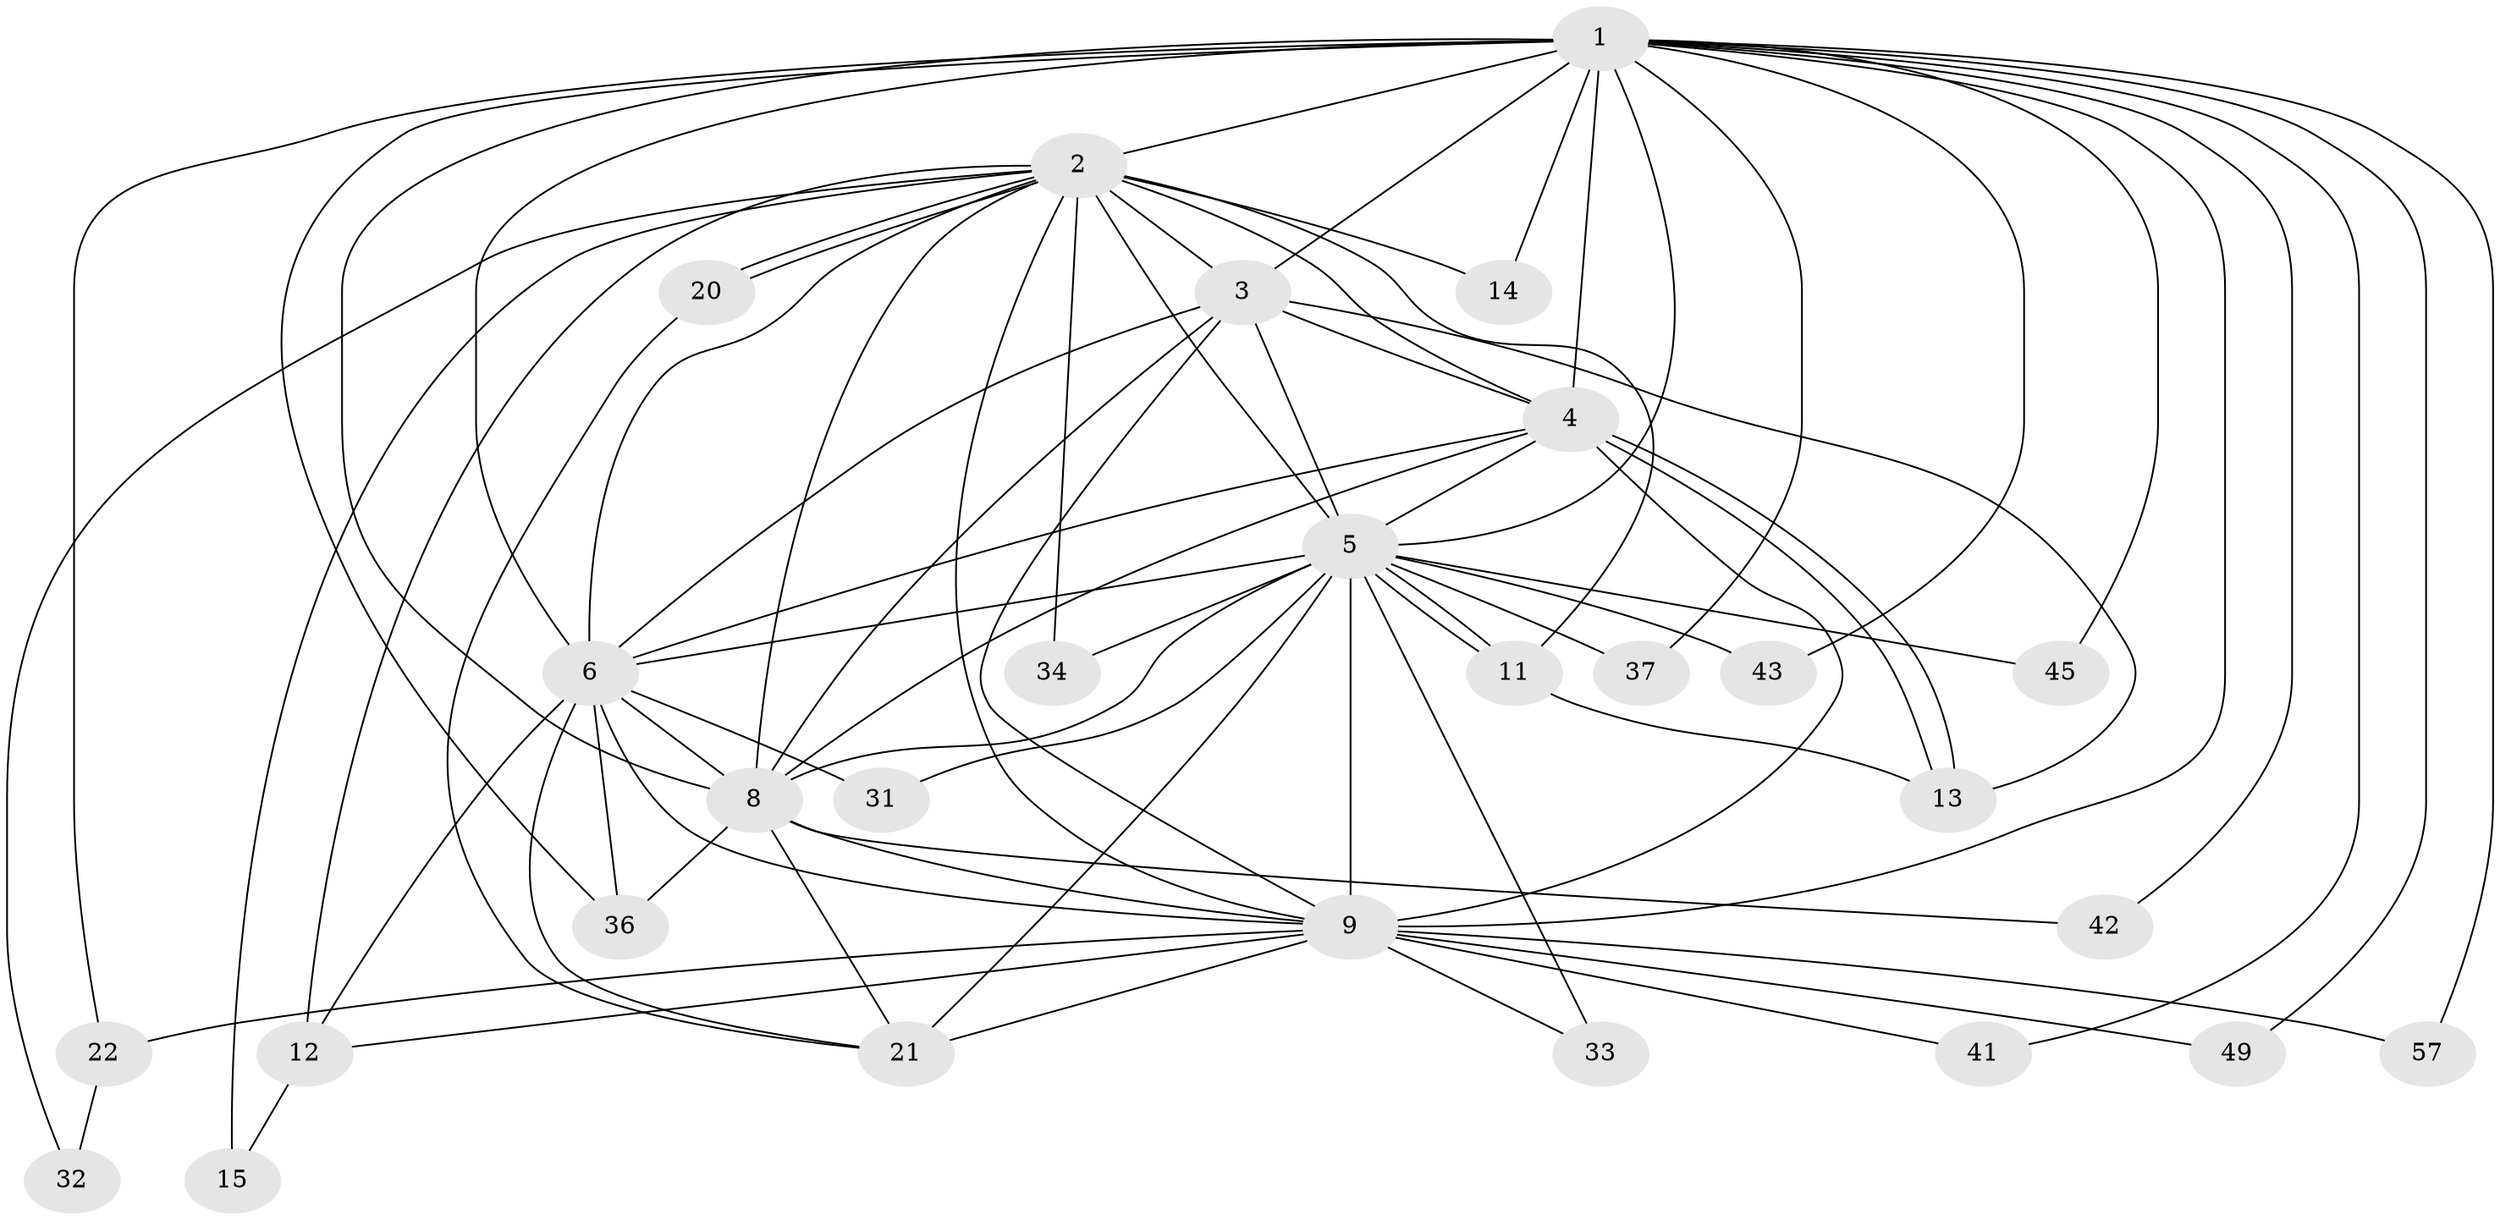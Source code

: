 // original degree distribution, {16: 0.03508771929824561, 20: 0.017543859649122806, 11: 0.017543859649122806, 13: 0.05263157894736842, 19: 0.03508771929824561, 15: 0.017543859649122806, 4: 0.07017543859649122, 5: 0.03508771929824561, 2: 0.5087719298245614, 3: 0.19298245614035087, 6: 0.017543859649122806}
// Generated by graph-tools (version 1.1) at 2025/13/03/09/25 04:13:55]
// undirected, 28 vertices, 76 edges
graph export_dot {
graph [start="1"]
  node [color=gray90,style=filled];
  1 [super="+7"];
  2 [super="+30+23"];
  3 [super="+35"];
  4 [super="+48"];
  5 [super="+25+50+44+27+19+18"];
  6 [super="+24"];
  8 [super="+51"];
  9 [super="+10+26"];
  11 [super="+28+39"];
  12 [super="+17"];
  13 [super="+16+46"];
  14;
  15;
  20;
  21 [super="+55+38"];
  22 [super="+29"];
  31;
  32;
  33;
  34 [super="+53"];
  36 [super="+52+40"];
  37;
  41;
  42;
  43;
  45;
  49;
  57;
  1 -- 2 [weight=3];
  1 -- 3 [weight=2];
  1 -- 4 [weight=3];
  1 -- 5 [weight=2];
  1 -- 6 [weight=3];
  1 -- 8 [weight=2];
  1 -- 9 [weight=4];
  1 -- 14;
  1 -- 42;
  1 -- 45;
  1 -- 57;
  1 -- 22;
  1 -- 37;
  1 -- 41;
  1 -- 43;
  1 -- 49;
  1 -- 36 [weight=2];
  2 -- 3 [weight=2];
  2 -- 4;
  2 -- 5;
  2 -- 6 [weight=2];
  2 -- 8;
  2 -- 9 [weight=2];
  2 -- 12;
  2 -- 14;
  2 -- 15;
  2 -- 20;
  2 -- 20;
  2 -- 32;
  2 -- 34 [weight=2];
  2 -- 11;
  3 -- 4;
  3 -- 5 [weight=2];
  3 -- 6;
  3 -- 8;
  3 -- 9 [weight=2];
  3 -- 13;
  4 -- 5;
  4 -- 6;
  4 -- 8;
  4 -- 9 [weight=2];
  4 -- 13 [weight=2];
  4 -- 13;
  5 -- 6 [weight=4];
  5 -- 8;
  5 -- 9 [weight=4];
  5 -- 11;
  5 -- 11;
  5 -- 33;
  5 -- 34;
  5 -- 21 [weight=2];
  5 -- 37;
  5 -- 31;
  5 -- 45;
  5 -- 43;
  6 -- 8 [weight=2];
  6 -- 9 [weight=3];
  6 -- 36;
  6 -- 12;
  6 -- 21;
  6 -- 31;
  8 -- 9 [weight=2];
  8 -- 21;
  8 -- 36;
  8 -- 42;
  9 -- 21;
  9 -- 57;
  9 -- 41;
  9 -- 12;
  9 -- 49;
  9 -- 22 [weight=2];
  9 -- 33;
  11 -- 13;
  12 -- 15;
  20 -- 21;
  22 -- 32;
}
